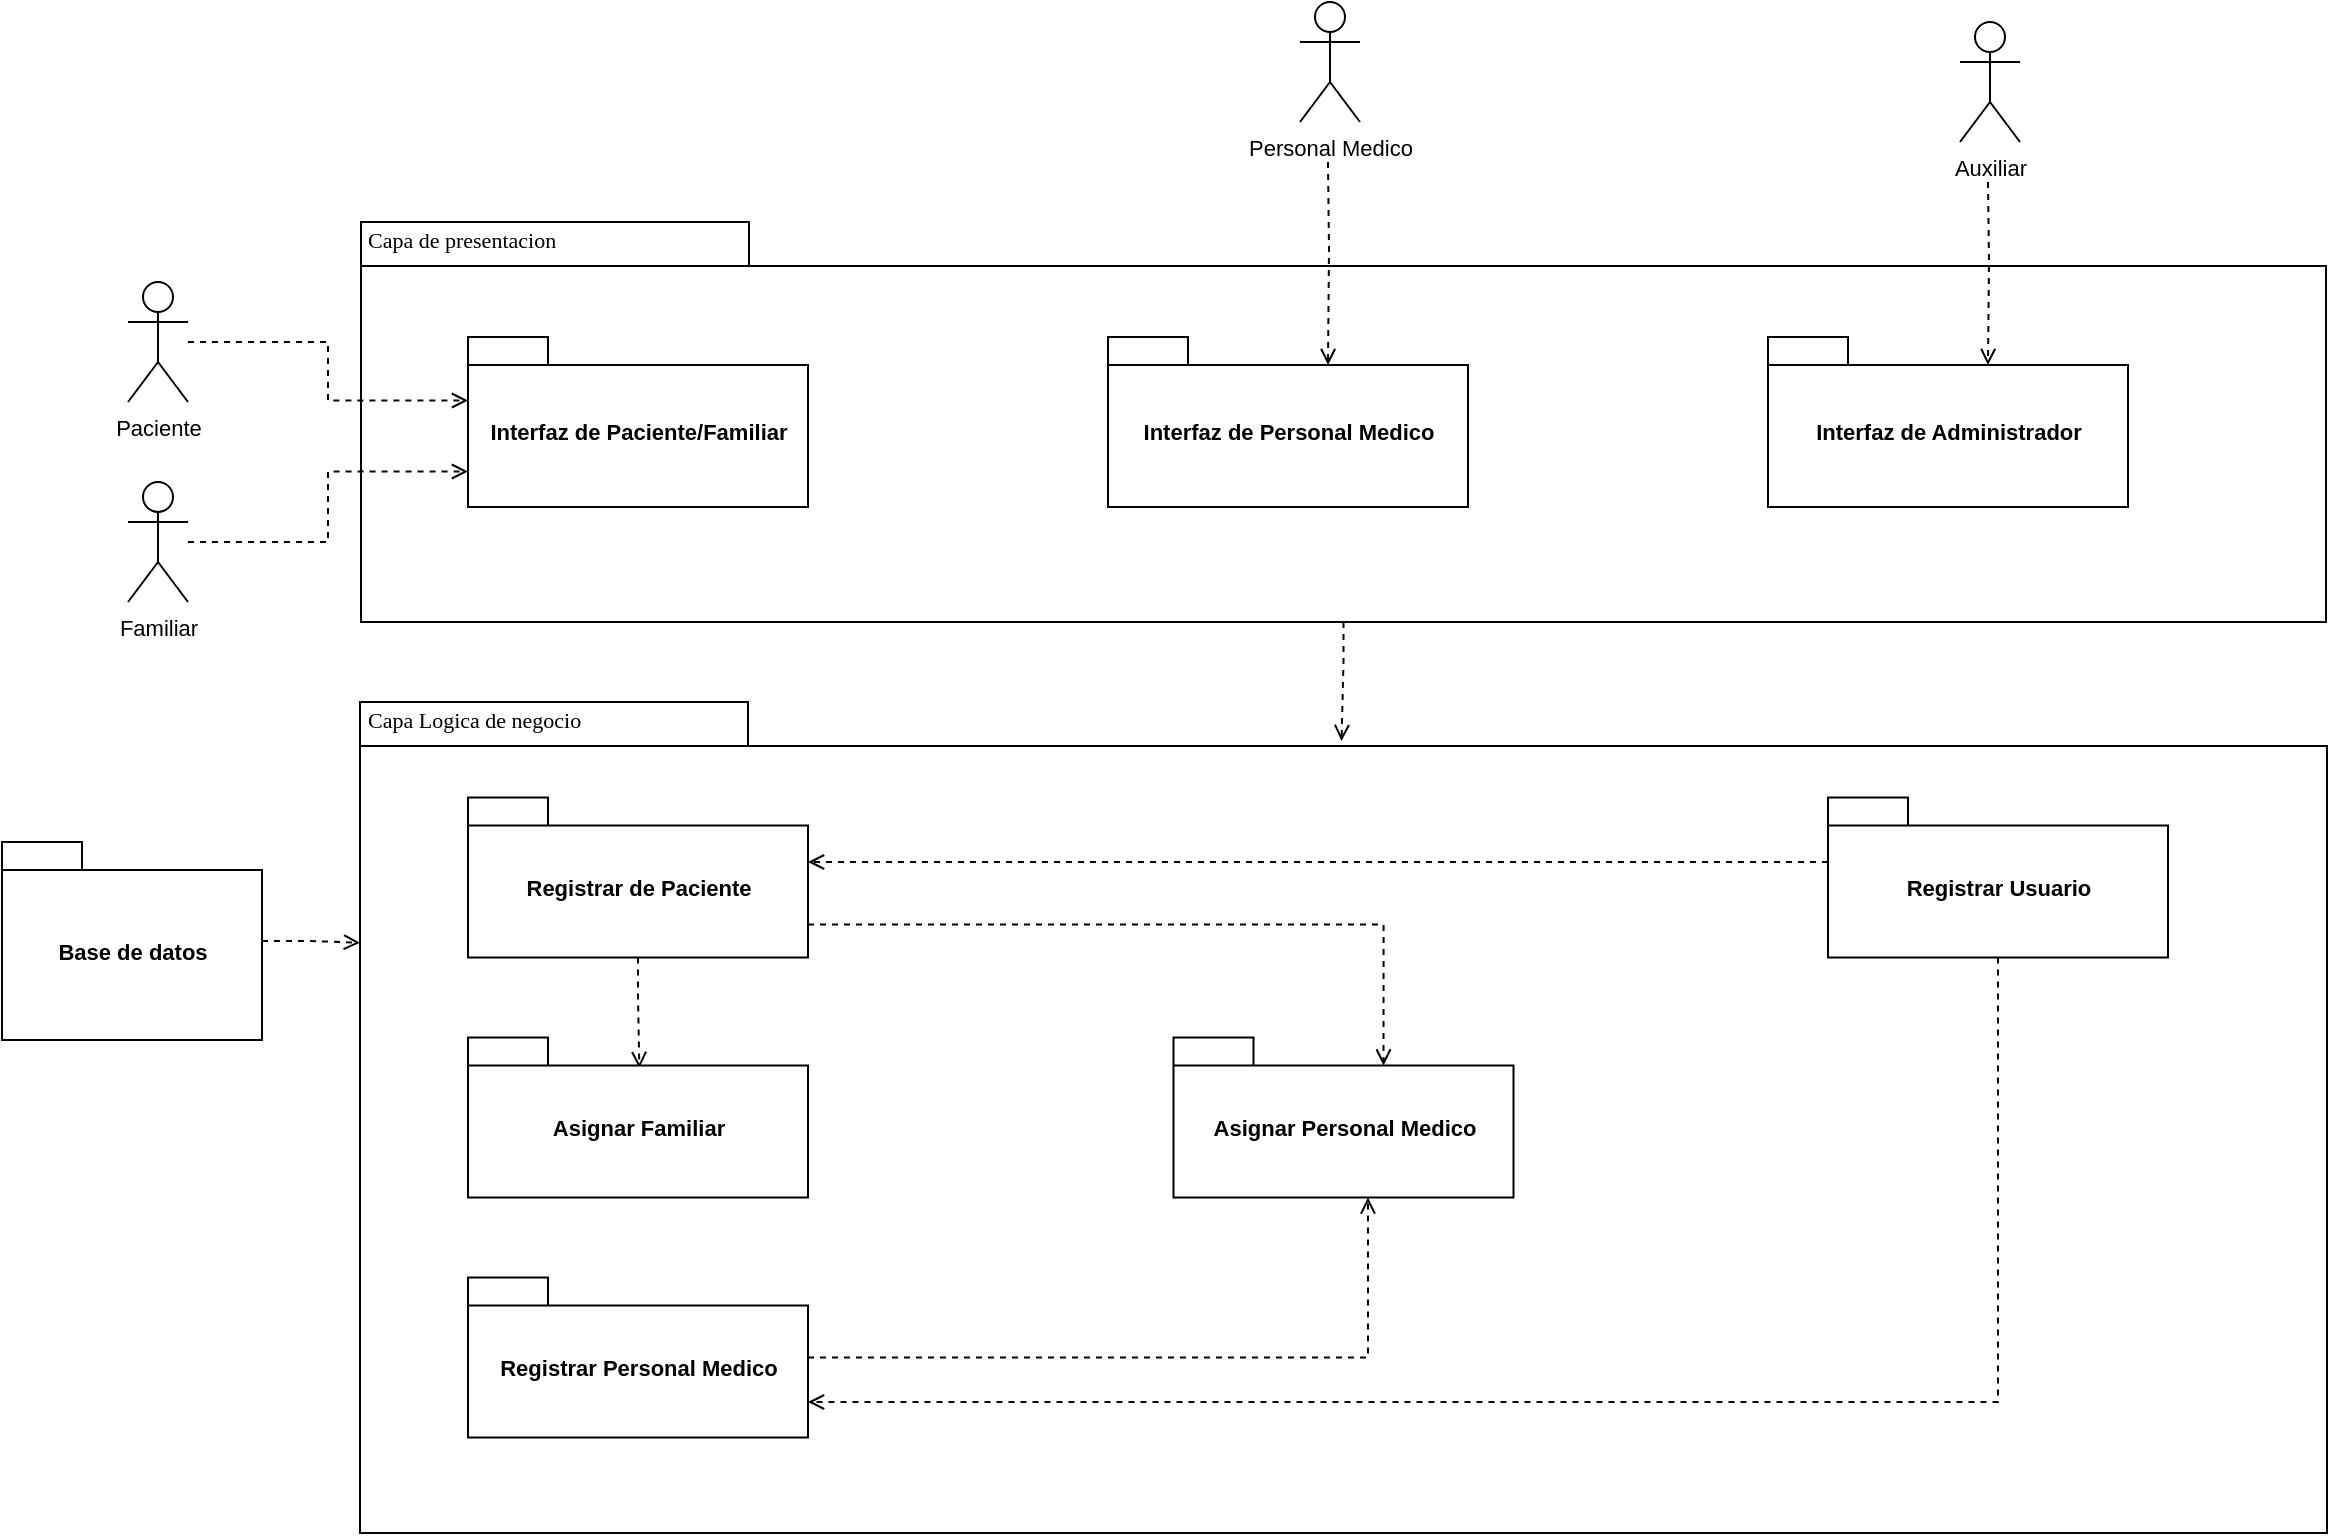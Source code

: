<mxfile version="20.2.3" type="device"><diagram name="Page-1" id="b5b7bab2-c9e2-2cf4-8b2a-24fd1a2a6d21"><mxGraphModel dx="1240" dy="1959" grid="1" gridSize="10" guides="1" tooltips="1" connect="1" arrows="1" fold="1" page="1" pageScale="1" pageWidth="827" pageHeight="1169" background="none" math="0" shadow="0"><root><mxCell id="0"/><mxCell id="1" parent="0"/><mxCell id="6e0c8c40b5770093-72" value="" style="shape=folder;fontStyle=1;spacingTop=10;tabWidth=194;tabHeight=22;tabPosition=left;html=1;rounded=0;shadow=0;comic=0;labelBackgroundColor=none;strokeWidth=1;fillColor=none;fontFamily=Verdana;fontSize=10;align=center;" parent="1" vertex="1"><mxGeometry x="326" y="-40" width="983.5" height="415.5" as="geometry"/></mxCell><mxCell id="6e0c8c40b5770093-73" value="Capa Logica de negocio" style="text;html=1;align=left;verticalAlign=top;spacingTop=-4;fontSize=11;fontFamily=Verdana" parent="1" vertex="1"><mxGeometry x="327.5" y="-40" width="130" height="20" as="geometry"/></mxCell><mxCell id="5PPFkDu8Cn0xYz8kn2SA-6" style="edgeStyle=orthogonalEdgeStyle;rounded=0;orthogonalLoop=1;jettySize=auto;html=1;entryX=0.499;entryY=0.047;entryDx=0;entryDy=0;entryPerimeter=0;fontSize=11;dashed=1;endArrow=open;endFill=0;" edge="1" parent="1" source="5PPFkDu8Cn0xYz8kn2SA-2" target="6e0c8c40b5770093-72"><mxGeometry relative="1" as="geometry"/></mxCell><mxCell id="5PPFkDu8Cn0xYz8kn2SA-2" value="" style="shape=folder;fontStyle=1;spacingTop=10;tabWidth=194;tabHeight=22;tabPosition=left;html=1;rounded=0;shadow=0;comic=0;labelBackgroundColor=none;strokeWidth=1;fillColor=none;fontFamily=Verdana;fontSize=10;align=center;" vertex="1" parent="1"><mxGeometry x="326.5" y="-280" width="982.5" height="200" as="geometry"/></mxCell><mxCell id="5PPFkDu8Cn0xYz8kn2SA-3" value="Capa de presentacion" style="text;html=1;align=left;verticalAlign=top;spacingTop=-4;fontSize=11;fontFamily=Verdana" vertex="1" parent="1"><mxGeometry x="327.5" y="-280" width="130" height="20" as="geometry"/></mxCell><mxCell id="5PPFkDu8Cn0xYz8kn2SA-4" value="Interfaz de Paciente/Familiar" style="shape=folder;fontStyle=1;spacingTop=10;tabWidth=40;tabHeight=14;tabPosition=left;html=1;fontSize=11;" vertex="1" parent="1"><mxGeometry x="380" y="-222.5" width="170" height="85" as="geometry"/></mxCell><mxCell id="5PPFkDu8Cn0xYz8kn2SA-5" value="Interfaz de Administrador" style="shape=folder;fontStyle=1;spacingTop=10;tabWidth=40;tabHeight=14;tabPosition=left;html=1;fontSize=11;" vertex="1" parent="1"><mxGeometry x="1030" y="-222.5" width="180" height="85" as="geometry"/></mxCell><mxCell id="5PPFkDu8Cn0xYz8kn2SA-9" style="edgeStyle=orthogonalEdgeStyle;rounded=0;orthogonalLoop=1;jettySize=auto;html=1;entryX=0;entryY=0;entryDx=0;entryDy=120.375;entryPerimeter=0;dashed=1;fontSize=11;endArrow=open;endFill=0;" edge="1" parent="1" source="5PPFkDu8Cn0xYz8kn2SA-8" target="6e0c8c40b5770093-72"><mxGeometry relative="1" as="geometry"/></mxCell><mxCell id="5PPFkDu8Cn0xYz8kn2SA-8" value="Base de datos" style="shape=folder;fontStyle=1;spacingTop=10;tabWidth=40;tabHeight=14;tabPosition=left;html=1;fontSize=11;" vertex="1" parent="1"><mxGeometry x="147" y="30" width="130" height="99" as="geometry"/></mxCell><mxCell id="5PPFkDu8Cn0xYz8kn2SA-10" value="Interfaz de Personal Medico" style="shape=folder;fontStyle=1;spacingTop=10;tabWidth=40;tabHeight=14;tabPosition=left;html=1;fontSize=11;" vertex="1" parent="1"><mxGeometry x="700" y="-222.5" width="180" height="85" as="geometry"/></mxCell><mxCell id="5PPFkDu8Cn0xYz8kn2SA-20" style="edgeStyle=orthogonalEdgeStyle;rounded=0;orthogonalLoop=1;jettySize=auto;html=1;entryX=0;entryY=0;entryDx=105;entryDy=14;entryPerimeter=0;dashed=1;fontSize=11;endArrow=open;endFill=0;exitX=0;exitY=0;exitDx=170;exitDy=63.5;exitPerimeter=0;" edge="1" parent="1" source="5PPFkDu8Cn0xYz8kn2SA-11" target="5PPFkDu8Cn0xYz8kn2SA-18"><mxGeometry relative="1" as="geometry"><Array as="points"><mxPoint x="838" y="71"/></Array></mxGeometry></mxCell><mxCell id="5PPFkDu8Cn0xYz8kn2SA-21" style="edgeStyle=orthogonalEdgeStyle;rounded=0;orthogonalLoop=1;jettySize=auto;html=1;entryX=0.504;entryY=0.191;entryDx=0;entryDy=0;entryPerimeter=0;dashed=1;fontSize=11;endArrow=open;endFill=0;" edge="1" parent="1" source="5PPFkDu8Cn0xYz8kn2SA-11" target="5PPFkDu8Cn0xYz8kn2SA-16"><mxGeometry relative="1" as="geometry"/></mxCell><mxCell id="5PPFkDu8Cn0xYz8kn2SA-11" value="Registrar de Paciente" style="shape=folder;fontStyle=1;spacingTop=10;tabWidth=40;tabHeight=14;tabPosition=left;html=1;fontSize=11;" vertex="1" parent="1"><mxGeometry x="380" y="7.75" width="170" height="80" as="geometry"/></mxCell><mxCell id="5PPFkDu8Cn0xYz8kn2SA-22" style="edgeStyle=orthogonalEdgeStyle;rounded=0;orthogonalLoop=1;jettySize=auto;html=1;entryX=0.572;entryY=1;entryDx=0;entryDy=0;entryPerimeter=0;dashed=1;fontSize=11;endArrow=open;endFill=0;" edge="1" parent="1" source="5PPFkDu8Cn0xYz8kn2SA-12" target="5PPFkDu8Cn0xYz8kn2SA-18"><mxGeometry relative="1" as="geometry"/></mxCell><mxCell id="5PPFkDu8Cn0xYz8kn2SA-12" value="Registrar Personal Medico" style="shape=folder;fontStyle=1;spacingTop=10;tabWidth=40;tabHeight=14;tabPosition=left;html=1;fontSize=11;" vertex="1" parent="1"><mxGeometry x="380" y="247.75" width="170" height="80" as="geometry"/></mxCell><mxCell id="5PPFkDu8Cn0xYz8kn2SA-14" style="edgeStyle=orthogonalEdgeStyle;rounded=0;orthogonalLoop=1;jettySize=auto;html=1;dashed=1;fontSize=11;endArrow=open;endFill=0;" edge="1" parent="1" source="5PPFkDu8Cn0xYz8kn2SA-13"><mxGeometry relative="1" as="geometry"><mxPoint x="550" y="40" as="targetPoint"/><Array as="points"><mxPoint x="550" y="40"/></Array></mxGeometry></mxCell><mxCell id="5PPFkDu8Cn0xYz8kn2SA-15" style="edgeStyle=orthogonalEdgeStyle;rounded=0;orthogonalLoop=1;jettySize=auto;html=1;dashed=1;fontSize=11;endArrow=open;endFill=0;exitX=0.5;exitY=1;exitDx=0;exitDy=0;exitPerimeter=0;" edge="1" parent="1" source="5PPFkDu8Cn0xYz8kn2SA-13"><mxGeometry relative="1" as="geometry"><mxPoint x="550" y="310" as="targetPoint"/><Array as="points"><mxPoint x="1145" y="310"/></Array></mxGeometry></mxCell><mxCell id="5PPFkDu8Cn0xYz8kn2SA-13" value="Registrar Usuario" style="shape=folder;fontStyle=1;spacingTop=10;tabWidth=40;tabHeight=14;tabPosition=left;html=1;fontSize=11;" vertex="1" parent="1"><mxGeometry x="1060" y="7.75" width="170" height="80" as="geometry"/></mxCell><mxCell id="5PPFkDu8Cn0xYz8kn2SA-16" value="Asignar Familiar" style="shape=folder;fontStyle=1;spacingTop=10;tabWidth=40;tabHeight=14;tabPosition=left;html=1;fontSize=11;" vertex="1" parent="1"><mxGeometry x="380" y="127.75" width="170" height="80" as="geometry"/></mxCell><mxCell id="5PPFkDu8Cn0xYz8kn2SA-18" value="Asignar Personal Medico" style="shape=folder;fontStyle=1;spacingTop=10;tabWidth=40;tabHeight=14;tabPosition=left;html=1;fontSize=11;" vertex="1" parent="1"><mxGeometry x="732.75" y="127.75" width="170" height="80" as="geometry"/></mxCell><mxCell id="5PPFkDu8Cn0xYz8kn2SA-28" style="edgeStyle=orthogonalEdgeStyle;rounded=0;orthogonalLoop=1;jettySize=auto;html=1;entryX=0;entryY=0;entryDx=0;entryDy=31.75;entryPerimeter=0;dashed=1;fontSize=11;endArrow=open;endFill=0;" edge="1" parent="1" source="5PPFkDu8Cn0xYz8kn2SA-23" target="5PPFkDu8Cn0xYz8kn2SA-4"><mxGeometry relative="1" as="geometry"/></mxCell><mxCell id="5PPFkDu8Cn0xYz8kn2SA-23" value="Paciente" style="shape=umlActor;verticalLabelPosition=bottom;verticalAlign=top;html=1;fontSize=11;" vertex="1" parent="1"><mxGeometry x="210" y="-250" width="30" height="60" as="geometry"/></mxCell><mxCell id="5PPFkDu8Cn0xYz8kn2SA-27" style="edgeStyle=orthogonalEdgeStyle;rounded=0;orthogonalLoop=1;jettySize=auto;html=1;entryX=0;entryY=0;entryDx=0;entryDy=67.25;entryPerimeter=0;dashed=1;fontSize=11;endArrow=open;endFill=0;" edge="1" parent="1" source="5PPFkDu8Cn0xYz8kn2SA-26" target="5PPFkDu8Cn0xYz8kn2SA-4"><mxGeometry relative="1" as="geometry"/></mxCell><mxCell id="5PPFkDu8Cn0xYz8kn2SA-26" value="Familiar" style="shape=umlActor;verticalLabelPosition=bottom;verticalAlign=top;html=1;fontSize=11;" vertex="1" parent="1"><mxGeometry x="210" y="-150" width="30" height="60" as="geometry"/></mxCell><mxCell id="5PPFkDu8Cn0xYz8kn2SA-30" style="edgeStyle=orthogonalEdgeStyle;rounded=0;orthogonalLoop=1;jettySize=auto;html=1;entryX=0;entryY=0;entryDx=110;entryDy=14;entryPerimeter=0;dashed=1;fontSize=11;endArrow=open;endFill=0;" edge="1" parent="1" target="5PPFkDu8Cn0xYz8kn2SA-10"><mxGeometry relative="1" as="geometry"><mxPoint x="810" y="-310" as="sourcePoint"/></mxGeometry></mxCell><mxCell id="5PPFkDu8Cn0xYz8kn2SA-29" value="Personal Medico" style="shape=umlActor;verticalLabelPosition=bottom;verticalAlign=top;html=1;fontSize=11;" vertex="1" parent="1"><mxGeometry x="796" y="-390" width="30" height="60" as="geometry"/></mxCell><mxCell id="5PPFkDu8Cn0xYz8kn2SA-35" style="edgeStyle=orthogonalEdgeStyle;rounded=0;orthogonalLoop=1;jettySize=auto;html=1;entryX=0;entryY=0;entryDx=110;entryDy=14;entryPerimeter=0;dashed=1;fontSize=11;endArrow=open;endFill=0;" edge="1" parent="1" target="5PPFkDu8Cn0xYz8kn2SA-5"><mxGeometry relative="1" as="geometry"><mxPoint x="1140" y="-300" as="sourcePoint"/></mxGeometry></mxCell><mxCell id="5PPFkDu8Cn0xYz8kn2SA-34" value="Auxiliar" style="shape=umlActor;verticalLabelPosition=bottom;verticalAlign=top;html=1;fontSize=11;" vertex="1" parent="1"><mxGeometry x="1126" y="-380" width="30" height="60" as="geometry"/></mxCell></root></mxGraphModel></diagram></mxfile>